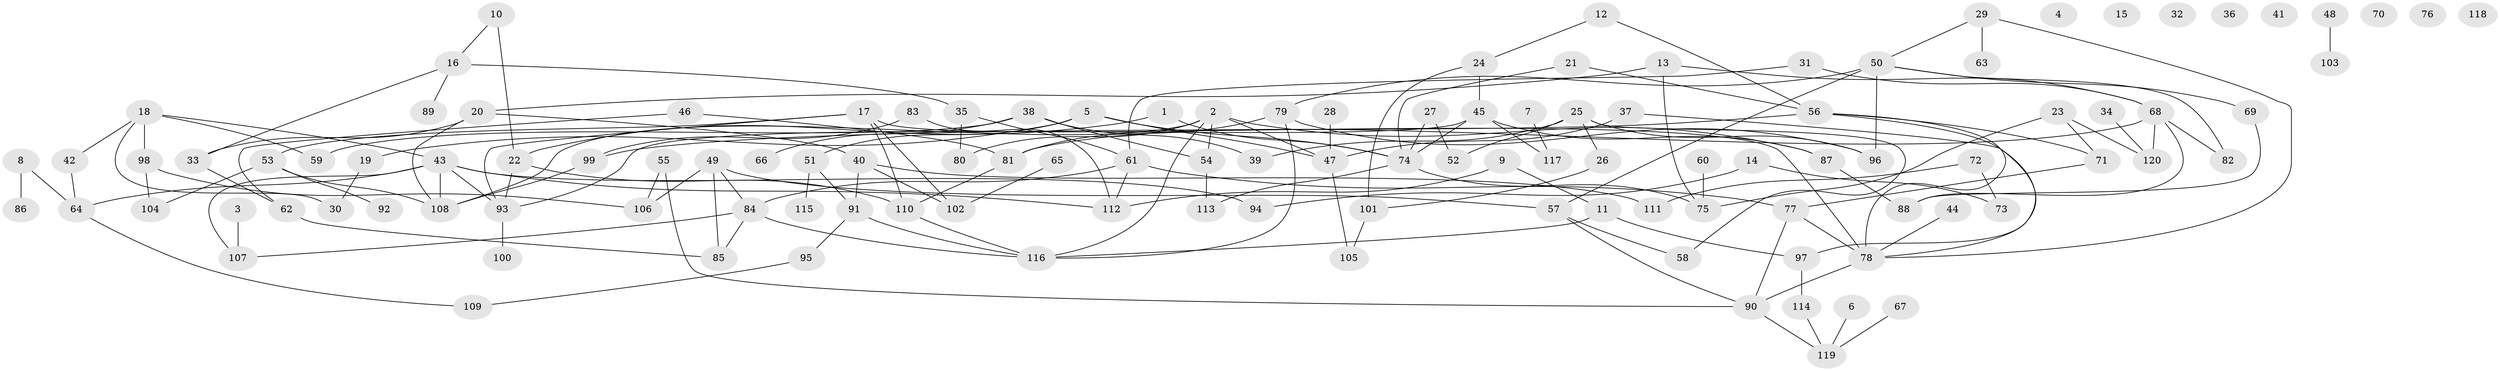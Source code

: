 // Generated by graph-tools (version 1.1) at 2025/12/03/09/25 04:12:57]
// undirected, 120 vertices, 165 edges
graph export_dot {
graph [start="1"]
  node [color=gray90,style=filled];
  1;
  2;
  3;
  4;
  5;
  6;
  7;
  8;
  9;
  10;
  11;
  12;
  13;
  14;
  15;
  16;
  17;
  18;
  19;
  20;
  21;
  22;
  23;
  24;
  25;
  26;
  27;
  28;
  29;
  30;
  31;
  32;
  33;
  34;
  35;
  36;
  37;
  38;
  39;
  40;
  41;
  42;
  43;
  44;
  45;
  46;
  47;
  48;
  49;
  50;
  51;
  52;
  53;
  54;
  55;
  56;
  57;
  58;
  59;
  60;
  61;
  62;
  63;
  64;
  65;
  66;
  67;
  68;
  69;
  70;
  71;
  72;
  73;
  74;
  75;
  76;
  77;
  78;
  79;
  80;
  81;
  82;
  83;
  84;
  85;
  86;
  87;
  88;
  89;
  90;
  91;
  92;
  93;
  94;
  95;
  96;
  97;
  98;
  99;
  100;
  101;
  102;
  103;
  104;
  105;
  106;
  107;
  108;
  109;
  110;
  111;
  112;
  113;
  114;
  115;
  116;
  117;
  118;
  119;
  120;
  1 -- 22;
  1 -- 74;
  2 -- 47;
  2 -- 54;
  2 -- 80;
  2 -- 87;
  2 -- 108;
  2 -- 116;
  3 -- 107;
  5 -- 19;
  5 -- 47;
  5 -- 51;
  5 -- 74;
  6 -- 119;
  7 -- 117;
  8 -- 64;
  8 -- 86;
  9 -- 11;
  9 -- 112;
  10 -- 16;
  10 -- 22;
  11 -- 97;
  11 -- 116;
  12 -- 24;
  12 -- 56;
  13 -- 20;
  13 -- 68;
  13 -- 75;
  14 -- 73;
  14 -- 94;
  16 -- 33;
  16 -- 35;
  16 -- 89;
  17 -- 53;
  17 -- 78;
  17 -- 93;
  17 -- 102;
  17 -- 110;
  18 -- 30;
  18 -- 42;
  18 -- 43;
  18 -- 59;
  18 -- 98;
  19 -- 30;
  20 -- 33;
  20 -- 40;
  20 -- 108;
  21 -- 56;
  21 -- 74;
  22 -- 93;
  22 -- 110;
  23 -- 71;
  23 -- 75;
  23 -- 120;
  24 -- 45;
  24 -- 101;
  25 -- 26;
  25 -- 39;
  25 -- 52;
  25 -- 58;
  25 -- 96;
  26 -- 101;
  27 -- 52;
  27 -- 74;
  28 -- 47;
  29 -- 50;
  29 -- 63;
  29 -- 78;
  31 -- 61;
  31 -- 68;
  33 -- 62;
  34 -- 120;
  35 -- 61;
  35 -- 80;
  37 -- 47;
  37 -- 78;
  38 -- 39;
  38 -- 54;
  38 -- 59;
  38 -- 66;
  40 -- 91;
  40 -- 102;
  40 -- 111;
  42 -- 64;
  43 -- 64;
  43 -- 93;
  43 -- 94;
  43 -- 107;
  43 -- 108;
  43 -- 112;
  44 -- 78;
  45 -- 74;
  45 -- 87;
  45 -- 93;
  45 -- 117;
  46 -- 62;
  46 -- 81;
  47 -- 105;
  48 -- 103;
  49 -- 57;
  49 -- 84;
  49 -- 85;
  49 -- 106;
  50 -- 57;
  50 -- 69;
  50 -- 79;
  50 -- 82;
  50 -- 96;
  51 -- 91;
  51 -- 115;
  53 -- 92;
  53 -- 104;
  53 -- 108;
  54 -- 113;
  55 -- 90;
  55 -- 106;
  56 -- 71;
  56 -- 78;
  56 -- 97;
  56 -- 99;
  57 -- 58;
  57 -- 90;
  60 -- 75;
  61 -- 77;
  61 -- 84;
  61 -- 112;
  62 -- 85;
  64 -- 109;
  65 -- 102;
  67 -- 119;
  68 -- 81;
  68 -- 82;
  68 -- 88;
  68 -- 120;
  69 -- 88;
  71 -- 77;
  72 -- 73;
  72 -- 111;
  74 -- 75;
  74 -- 113;
  77 -- 78;
  77 -- 90;
  78 -- 90;
  79 -- 81;
  79 -- 96;
  79 -- 116;
  81 -- 110;
  83 -- 99;
  83 -- 112;
  84 -- 85;
  84 -- 107;
  84 -- 116;
  87 -- 88;
  90 -- 119;
  91 -- 95;
  91 -- 116;
  93 -- 100;
  95 -- 109;
  97 -- 114;
  98 -- 104;
  98 -- 106;
  99 -- 108;
  101 -- 105;
  110 -- 116;
  114 -- 119;
}
